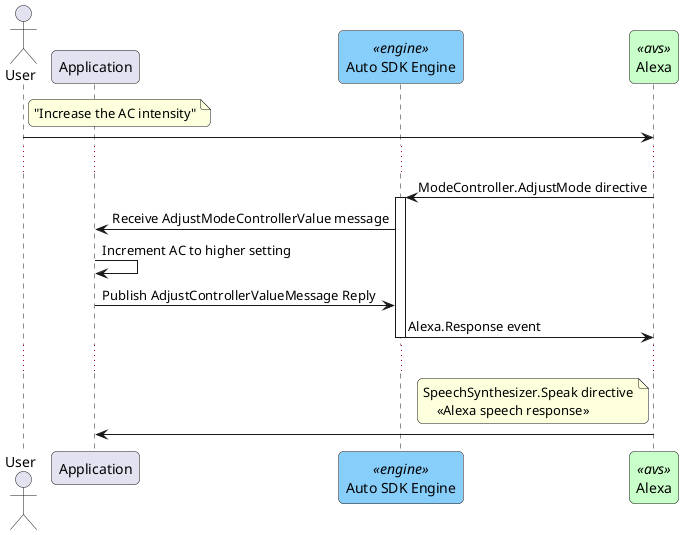 @startuml

<style>
sequenceDiagram {
    .engine {
        BackgroundColor LightSkyBlue
        BorderColor CornflowerBlue
    }
    .avs {
        BackgroundColor TECHNOLOGY
        BorderColor Green
    }
}
</style>
skinparam roundcorner 10
skinparam sequenceMessageAlign direction

actor User Order 10
participant Application  order 20
participant "Auto SDK Engine"  as AutoSDK  <<engine>> order 30
participant "Alexa" as Alexa <<avs>> order 40

note right of User
"Increase the AC intensity"
end note

User -> Alexa

...
Alexa -> AutoSDK: ModeController.AdjustMode directive
activate AutoSDK
AutoSDK -> Application: Receive AdjustModeControllerValue message
Application -> Application: Increment AC to higher setting
Application -> AutoSDK: Publish AdjustControllerValueMessage Reply
AutoSDK -> Alexa: Alexa.Response event
deactivate AutoSDK

...
note left of Alexa
SpeechSynthesizer.Speak directive
    <<Alexa speech response>>
end note
Alexa -> Application

@enduml
